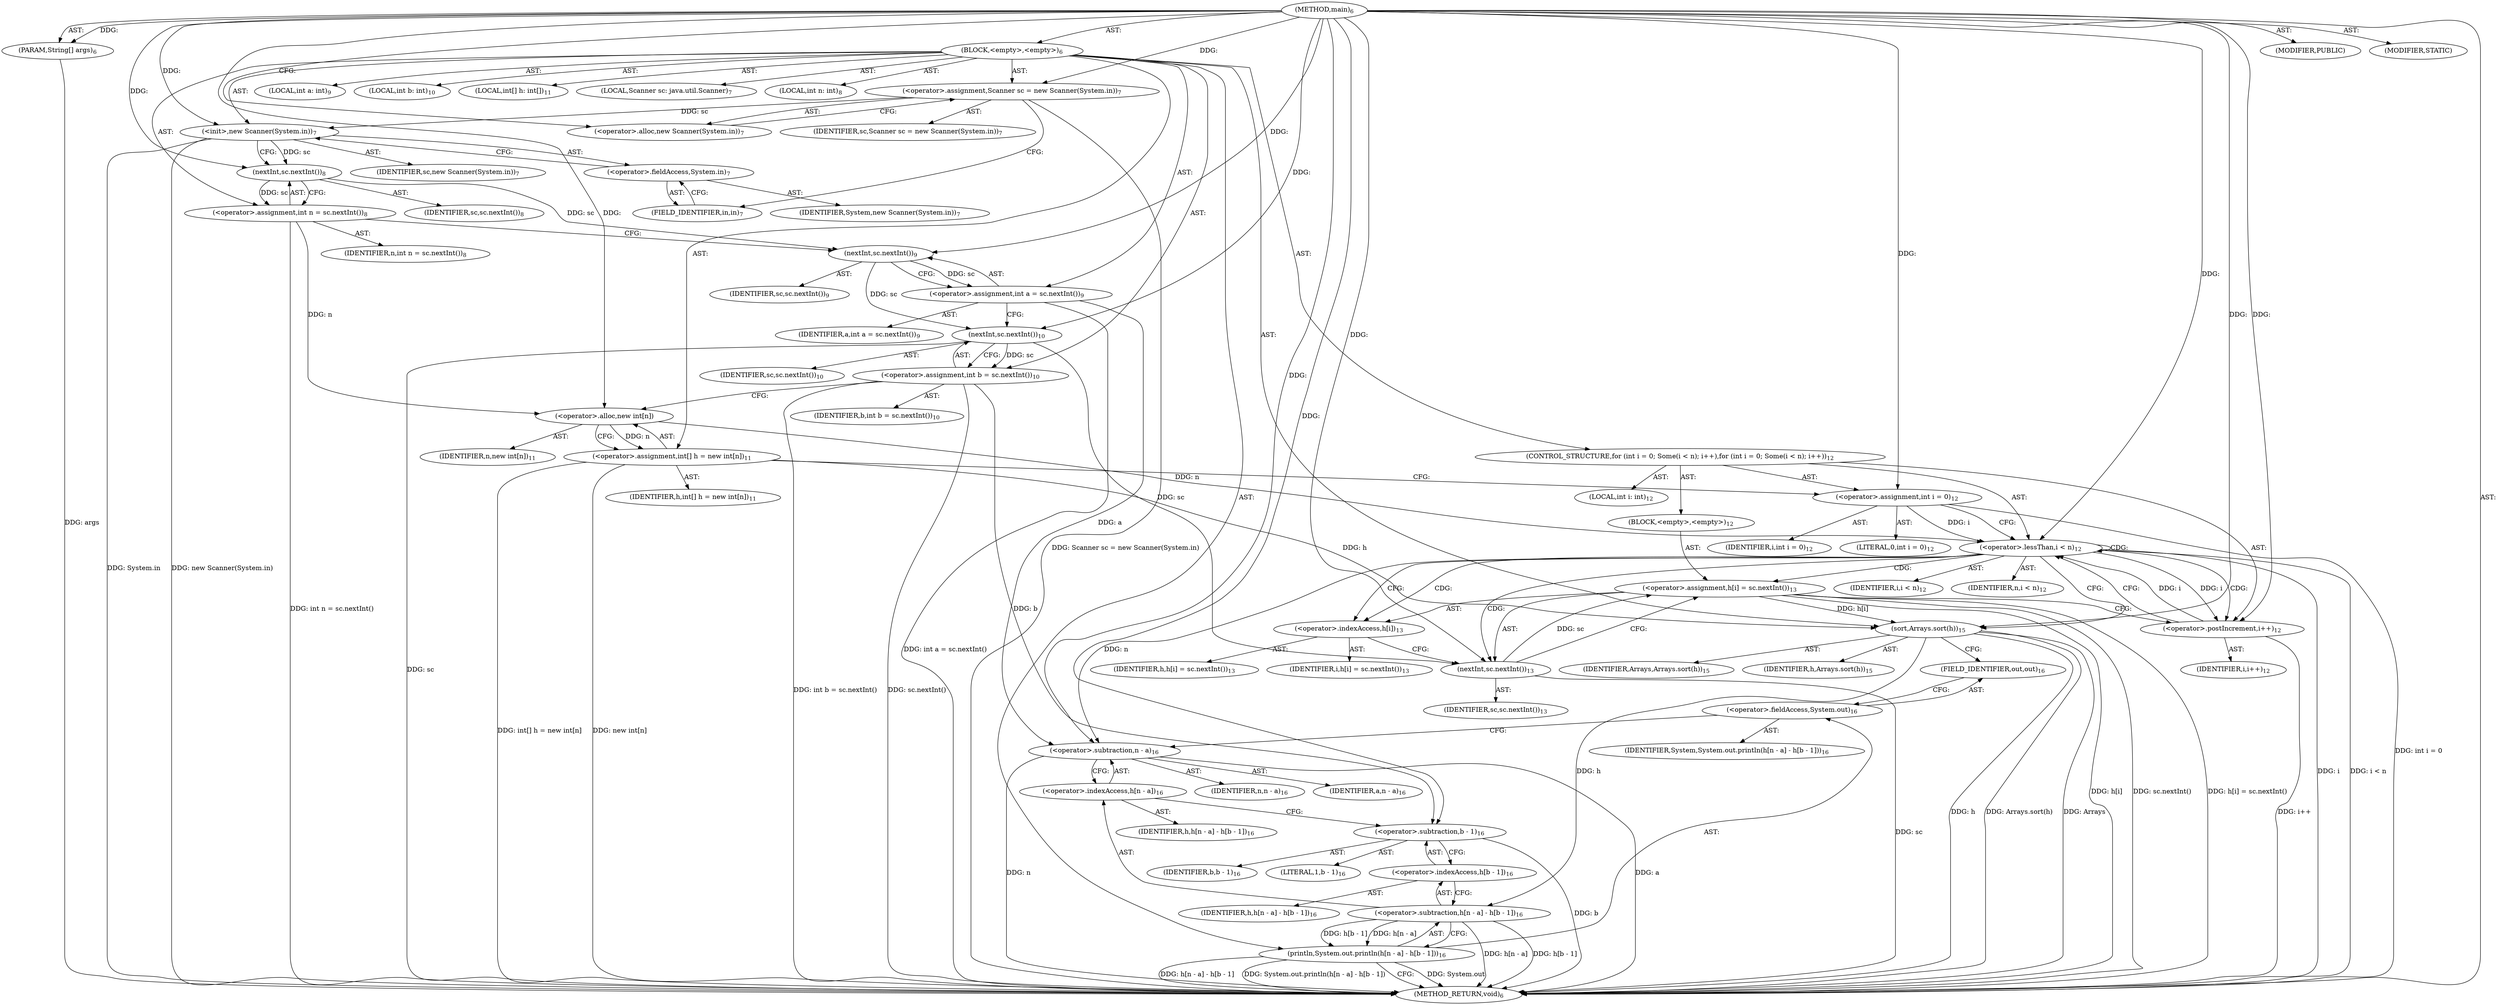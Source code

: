 digraph "main" {  
"19" [label = <(METHOD,main)<SUB>6</SUB>> ]
"20" [label = <(PARAM,String[] args)<SUB>6</SUB>> ]
"21" [label = <(BLOCK,&lt;empty&gt;,&lt;empty&gt;)<SUB>6</SUB>> ]
"4" [label = <(LOCAL,Scanner sc: java.util.Scanner)<SUB>7</SUB>> ]
"22" [label = <(&lt;operator&gt;.assignment,Scanner sc = new Scanner(System.in))<SUB>7</SUB>> ]
"23" [label = <(IDENTIFIER,sc,Scanner sc = new Scanner(System.in))<SUB>7</SUB>> ]
"24" [label = <(&lt;operator&gt;.alloc,new Scanner(System.in))<SUB>7</SUB>> ]
"25" [label = <(&lt;init&gt;,new Scanner(System.in))<SUB>7</SUB>> ]
"3" [label = <(IDENTIFIER,sc,new Scanner(System.in))<SUB>7</SUB>> ]
"26" [label = <(&lt;operator&gt;.fieldAccess,System.in)<SUB>7</SUB>> ]
"27" [label = <(IDENTIFIER,System,new Scanner(System.in))<SUB>7</SUB>> ]
"28" [label = <(FIELD_IDENTIFIER,in,in)<SUB>7</SUB>> ]
"29" [label = <(LOCAL,int n: int)<SUB>8</SUB>> ]
"30" [label = <(&lt;operator&gt;.assignment,int n = sc.nextInt())<SUB>8</SUB>> ]
"31" [label = <(IDENTIFIER,n,int n = sc.nextInt())<SUB>8</SUB>> ]
"32" [label = <(nextInt,sc.nextInt())<SUB>8</SUB>> ]
"33" [label = <(IDENTIFIER,sc,sc.nextInt())<SUB>8</SUB>> ]
"34" [label = <(LOCAL,int a: int)<SUB>9</SUB>> ]
"35" [label = <(&lt;operator&gt;.assignment,int a = sc.nextInt())<SUB>9</SUB>> ]
"36" [label = <(IDENTIFIER,a,int a = sc.nextInt())<SUB>9</SUB>> ]
"37" [label = <(nextInt,sc.nextInt())<SUB>9</SUB>> ]
"38" [label = <(IDENTIFIER,sc,sc.nextInt())<SUB>9</SUB>> ]
"39" [label = <(LOCAL,int b: int)<SUB>10</SUB>> ]
"40" [label = <(&lt;operator&gt;.assignment,int b = sc.nextInt())<SUB>10</SUB>> ]
"41" [label = <(IDENTIFIER,b,int b = sc.nextInt())<SUB>10</SUB>> ]
"42" [label = <(nextInt,sc.nextInt())<SUB>10</SUB>> ]
"43" [label = <(IDENTIFIER,sc,sc.nextInt())<SUB>10</SUB>> ]
"44" [label = <(LOCAL,int[] h: int[])<SUB>11</SUB>> ]
"45" [label = <(&lt;operator&gt;.assignment,int[] h = new int[n])<SUB>11</SUB>> ]
"46" [label = <(IDENTIFIER,h,int[] h = new int[n])<SUB>11</SUB>> ]
"47" [label = <(&lt;operator&gt;.alloc,new int[n])> ]
"48" [label = <(IDENTIFIER,n,new int[n])<SUB>11</SUB>> ]
"49" [label = <(CONTROL_STRUCTURE,for (int i = 0; Some(i &lt; n); i++),for (int i = 0; Some(i &lt; n); i++))<SUB>12</SUB>> ]
"50" [label = <(LOCAL,int i: int)<SUB>12</SUB>> ]
"51" [label = <(&lt;operator&gt;.assignment,int i = 0)<SUB>12</SUB>> ]
"52" [label = <(IDENTIFIER,i,int i = 0)<SUB>12</SUB>> ]
"53" [label = <(LITERAL,0,int i = 0)<SUB>12</SUB>> ]
"54" [label = <(&lt;operator&gt;.lessThan,i &lt; n)<SUB>12</SUB>> ]
"55" [label = <(IDENTIFIER,i,i &lt; n)<SUB>12</SUB>> ]
"56" [label = <(IDENTIFIER,n,i &lt; n)<SUB>12</SUB>> ]
"57" [label = <(&lt;operator&gt;.postIncrement,i++)<SUB>12</SUB>> ]
"58" [label = <(IDENTIFIER,i,i++)<SUB>12</SUB>> ]
"59" [label = <(BLOCK,&lt;empty&gt;,&lt;empty&gt;)<SUB>12</SUB>> ]
"60" [label = <(&lt;operator&gt;.assignment,h[i] = sc.nextInt())<SUB>13</SUB>> ]
"61" [label = <(&lt;operator&gt;.indexAccess,h[i])<SUB>13</SUB>> ]
"62" [label = <(IDENTIFIER,h,h[i] = sc.nextInt())<SUB>13</SUB>> ]
"63" [label = <(IDENTIFIER,i,h[i] = sc.nextInt())<SUB>13</SUB>> ]
"64" [label = <(nextInt,sc.nextInt())<SUB>13</SUB>> ]
"65" [label = <(IDENTIFIER,sc,sc.nextInt())<SUB>13</SUB>> ]
"66" [label = <(sort,Arrays.sort(h))<SUB>15</SUB>> ]
"67" [label = <(IDENTIFIER,Arrays,Arrays.sort(h))<SUB>15</SUB>> ]
"68" [label = <(IDENTIFIER,h,Arrays.sort(h))<SUB>15</SUB>> ]
"69" [label = <(println,System.out.println(h[n - a] - h[b - 1]))<SUB>16</SUB>> ]
"70" [label = <(&lt;operator&gt;.fieldAccess,System.out)<SUB>16</SUB>> ]
"71" [label = <(IDENTIFIER,System,System.out.println(h[n - a] - h[b - 1]))<SUB>16</SUB>> ]
"72" [label = <(FIELD_IDENTIFIER,out,out)<SUB>16</SUB>> ]
"73" [label = <(&lt;operator&gt;.subtraction,h[n - a] - h[b - 1])<SUB>16</SUB>> ]
"74" [label = <(&lt;operator&gt;.indexAccess,h[n - a])<SUB>16</SUB>> ]
"75" [label = <(IDENTIFIER,h,h[n - a] - h[b - 1])<SUB>16</SUB>> ]
"76" [label = <(&lt;operator&gt;.subtraction,n - a)<SUB>16</SUB>> ]
"77" [label = <(IDENTIFIER,n,n - a)<SUB>16</SUB>> ]
"78" [label = <(IDENTIFIER,a,n - a)<SUB>16</SUB>> ]
"79" [label = <(&lt;operator&gt;.indexAccess,h[b - 1])<SUB>16</SUB>> ]
"80" [label = <(IDENTIFIER,h,h[n - a] - h[b - 1])<SUB>16</SUB>> ]
"81" [label = <(&lt;operator&gt;.subtraction,b - 1)<SUB>16</SUB>> ]
"82" [label = <(IDENTIFIER,b,b - 1)<SUB>16</SUB>> ]
"83" [label = <(LITERAL,1,b - 1)<SUB>16</SUB>> ]
"84" [label = <(MODIFIER,PUBLIC)> ]
"85" [label = <(MODIFIER,STATIC)> ]
"86" [label = <(METHOD_RETURN,void)<SUB>6</SUB>> ]
  "19" -> "20"  [ label = "AST: "] 
  "19" -> "21"  [ label = "AST: "] 
  "19" -> "84"  [ label = "AST: "] 
  "19" -> "85"  [ label = "AST: "] 
  "19" -> "86"  [ label = "AST: "] 
  "21" -> "4"  [ label = "AST: "] 
  "21" -> "22"  [ label = "AST: "] 
  "21" -> "25"  [ label = "AST: "] 
  "21" -> "29"  [ label = "AST: "] 
  "21" -> "30"  [ label = "AST: "] 
  "21" -> "34"  [ label = "AST: "] 
  "21" -> "35"  [ label = "AST: "] 
  "21" -> "39"  [ label = "AST: "] 
  "21" -> "40"  [ label = "AST: "] 
  "21" -> "44"  [ label = "AST: "] 
  "21" -> "45"  [ label = "AST: "] 
  "21" -> "49"  [ label = "AST: "] 
  "21" -> "66"  [ label = "AST: "] 
  "21" -> "69"  [ label = "AST: "] 
  "22" -> "23"  [ label = "AST: "] 
  "22" -> "24"  [ label = "AST: "] 
  "25" -> "3"  [ label = "AST: "] 
  "25" -> "26"  [ label = "AST: "] 
  "26" -> "27"  [ label = "AST: "] 
  "26" -> "28"  [ label = "AST: "] 
  "30" -> "31"  [ label = "AST: "] 
  "30" -> "32"  [ label = "AST: "] 
  "32" -> "33"  [ label = "AST: "] 
  "35" -> "36"  [ label = "AST: "] 
  "35" -> "37"  [ label = "AST: "] 
  "37" -> "38"  [ label = "AST: "] 
  "40" -> "41"  [ label = "AST: "] 
  "40" -> "42"  [ label = "AST: "] 
  "42" -> "43"  [ label = "AST: "] 
  "45" -> "46"  [ label = "AST: "] 
  "45" -> "47"  [ label = "AST: "] 
  "47" -> "48"  [ label = "AST: "] 
  "49" -> "50"  [ label = "AST: "] 
  "49" -> "51"  [ label = "AST: "] 
  "49" -> "54"  [ label = "AST: "] 
  "49" -> "57"  [ label = "AST: "] 
  "49" -> "59"  [ label = "AST: "] 
  "51" -> "52"  [ label = "AST: "] 
  "51" -> "53"  [ label = "AST: "] 
  "54" -> "55"  [ label = "AST: "] 
  "54" -> "56"  [ label = "AST: "] 
  "57" -> "58"  [ label = "AST: "] 
  "59" -> "60"  [ label = "AST: "] 
  "60" -> "61"  [ label = "AST: "] 
  "60" -> "64"  [ label = "AST: "] 
  "61" -> "62"  [ label = "AST: "] 
  "61" -> "63"  [ label = "AST: "] 
  "64" -> "65"  [ label = "AST: "] 
  "66" -> "67"  [ label = "AST: "] 
  "66" -> "68"  [ label = "AST: "] 
  "69" -> "70"  [ label = "AST: "] 
  "69" -> "73"  [ label = "AST: "] 
  "70" -> "71"  [ label = "AST: "] 
  "70" -> "72"  [ label = "AST: "] 
  "73" -> "74"  [ label = "AST: "] 
  "73" -> "79"  [ label = "AST: "] 
  "74" -> "75"  [ label = "AST: "] 
  "74" -> "76"  [ label = "AST: "] 
  "76" -> "77"  [ label = "AST: "] 
  "76" -> "78"  [ label = "AST: "] 
  "79" -> "80"  [ label = "AST: "] 
  "79" -> "81"  [ label = "AST: "] 
  "81" -> "82"  [ label = "AST: "] 
  "81" -> "83"  [ label = "AST: "] 
  "22" -> "28"  [ label = "CFG: "] 
  "25" -> "32"  [ label = "CFG: "] 
  "30" -> "37"  [ label = "CFG: "] 
  "35" -> "42"  [ label = "CFG: "] 
  "40" -> "47"  [ label = "CFG: "] 
  "45" -> "51"  [ label = "CFG: "] 
  "66" -> "72"  [ label = "CFG: "] 
  "69" -> "86"  [ label = "CFG: "] 
  "24" -> "22"  [ label = "CFG: "] 
  "26" -> "25"  [ label = "CFG: "] 
  "32" -> "30"  [ label = "CFG: "] 
  "37" -> "35"  [ label = "CFG: "] 
  "42" -> "40"  [ label = "CFG: "] 
  "47" -> "45"  [ label = "CFG: "] 
  "51" -> "54"  [ label = "CFG: "] 
  "54" -> "61"  [ label = "CFG: "] 
  "54" -> "66"  [ label = "CFG: "] 
  "57" -> "54"  [ label = "CFG: "] 
  "70" -> "76"  [ label = "CFG: "] 
  "73" -> "69"  [ label = "CFG: "] 
  "28" -> "26"  [ label = "CFG: "] 
  "60" -> "57"  [ label = "CFG: "] 
  "72" -> "70"  [ label = "CFG: "] 
  "74" -> "81"  [ label = "CFG: "] 
  "79" -> "73"  [ label = "CFG: "] 
  "61" -> "64"  [ label = "CFG: "] 
  "64" -> "60"  [ label = "CFG: "] 
  "76" -> "74"  [ label = "CFG: "] 
  "81" -> "79"  [ label = "CFG: "] 
  "19" -> "24"  [ label = "CFG: "] 
  "20" -> "86"  [ label = "DDG: args"] 
  "22" -> "86"  [ label = "DDG: Scanner sc = new Scanner(System.in)"] 
  "25" -> "86"  [ label = "DDG: System.in"] 
  "25" -> "86"  [ label = "DDG: new Scanner(System.in)"] 
  "30" -> "86"  [ label = "DDG: int n = sc.nextInt()"] 
  "35" -> "86"  [ label = "DDG: int a = sc.nextInt()"] 
  "42" -> "86"  [ label = "DDG: sc"] 
  "40" -> "86"  [ label = "DDG: sc.nextInt()"] 
  "40" -> "86"  [ label = "DDG: int b = sc.nextInt()"] 
  "45" -> "86"  [ label = "DDG: new int[n]"] 
  "45" -> "86"  [ label = "DDG: int[] h = new int[n]"] 
  "51" -> "86"  [ label = "DDG: int i = 0"] 
  "54" -> "86"  [ label = "DDG: i"] 
  "54" -> "86"  [ label = "DDG: i &lt; n"] 
  "66" -> "86"  [ label = "DDG: h"] 
  "66" -> "86"  [ label = "DDG: Arrays.sort(h)"] 
  "69" -> "86"  [ label = "DDG: System.out"] 
  "76" -> "86"  [ label = "DDG: n"] 
  "76" -> "86"  [ label = "DDG: a"] 
  "73" -> "86"  [ label = "DDG: h[n - a]"] 
  "81" -> "86"  [ label = "DDG: b"] 
  "73" -> "86"  [ label = "DDG: h[b - 1]"] 
  "69" -> "86"  [ label = "DDG: h[n - a] - h[b - 1]"] 
  "69" -> "86"  [ label = "DDG: System.out.println(h[n - a] - h[b - 1])"] 
  "60" -> "86"  [ label = "DDG: h[i]"] 
  "64" -> "86"  [ label = "DDG: sc"] 
  "60" -> "86"  [ label = "DDG: sc.nextInt()"] 
  "60" -> "86"  [ label = "DDG: h[i] = sc.nextInt()"] 
  "57" -> "86"  [ label = "DDG: i++"] 
  "66" -> "86"  [ label = "DDG: Arrays"] 
  "19" -> "20"  [ label = "DDG: "] 
  "19" -> "22"  [ label = "DDG: "] 
  "32" -> "30"  [ label = "DDG: sc"] 
  "37" -> "35"  [ label = "DDG: sc"] 
  "42" -> "40"  [ label = "DDG: sc"] 
  "47" -> "45"  [ label = "DDG: n"] 
  "22" -> "25"  [ label = "DDG: sc"] 
  "19" -> "25"  [ label = "DDG: "] 
  "19" -> "51"  [ label = "DDG: "] 
  "19" -> "66"  [ label = "DDG: "] 
  "45" -> "66"  [ label = "DDG: h"] 
  "60" -> "66"  [ label = "DDG: h[i]"] 
  "73" -> "69"  [ label = "DDG: h[n - a]"] 
  "73" -> "69"  [ label = "DDG: h[b - 1]"] 
  "25" -> "32"  [ label = "DDG: sc"] 
  "19" -> "32"  [ label = "DDG: "] 
  "32" -> "37"  [ label = "DDG: sc"] 
  "19" -> "37"  [ label = "DDG: "] 
  "37" -> "42"  [ label = "DDG: sc"] 
  "19" -> "42"  [ label = "DDG: "] 
  "30" -> "47"  [ label = "DDG: n"] 
  "19" -> "47"  [ label = "DDG: "] 
  "51" -> "54"  [ label = "DDG: i"] 
  "57" -> "54"  [ label = "DDG: i"] 
  "19" -> "54"  [ label = "DDG: "] 
  "47" -> "54"  [ label = "DDG: n"] 
  "54" -> "57"  [ label = "DDG: i"] 
  "19" -> "57"  [ label = "DDG: "] 
  "64" -> "60"  [ label = "DDG: sc"] 
  "66" -> "73"  [ label = "DDG: h"] 
  "42" -> "64"  [ label = "DDG: sc"] 
  "19" -> "64"  [ label = "DDG: "] 
  "54" -> "76"  [ label = "DDG: n"] 
  "19" -> "76"  [ label = "DDG: "] 
  "35" -> "76"  [ label = "DDG: a"] 
  "40" -> "81"  [ label = "DDG: b"] 
  "19" -> "81"  [ label = "DDG: "] 
  "54" -> "60"  [ label = "CDG: "] 
  "54" -> "61"  [ label = "CDG: "] 
  "54" -> "64"  [ label = "CDG: "] 
  "54" -> "57"  [ label = "CDG: "] 
  "54" -> "54"  [ label = "CDG: "] 
}
